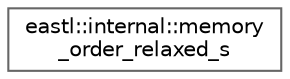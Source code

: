 digraph "类继承关系图"
{
 // LATEX_PDF_SIZE
  bgcolor="transparent";
  edge [fontname=Helvetica,fontsize=10,labelfontname=Helvetica,labelfontsize=10];
  node [fontname=Helvetica,fontsize=10,shape=box,height=0.2,width=0.4];
  rankdir="LR";
  Node0 [id="Node000000",label="eastl::internal::memory\l_order_relaxed_s",height=0.2,width=0.4,color="grey40", fillcolor="white", style="filled",URL="$structeastl_1_1internal_1_1memory__order__relaxed__s.html",tooltip=" "];
}
